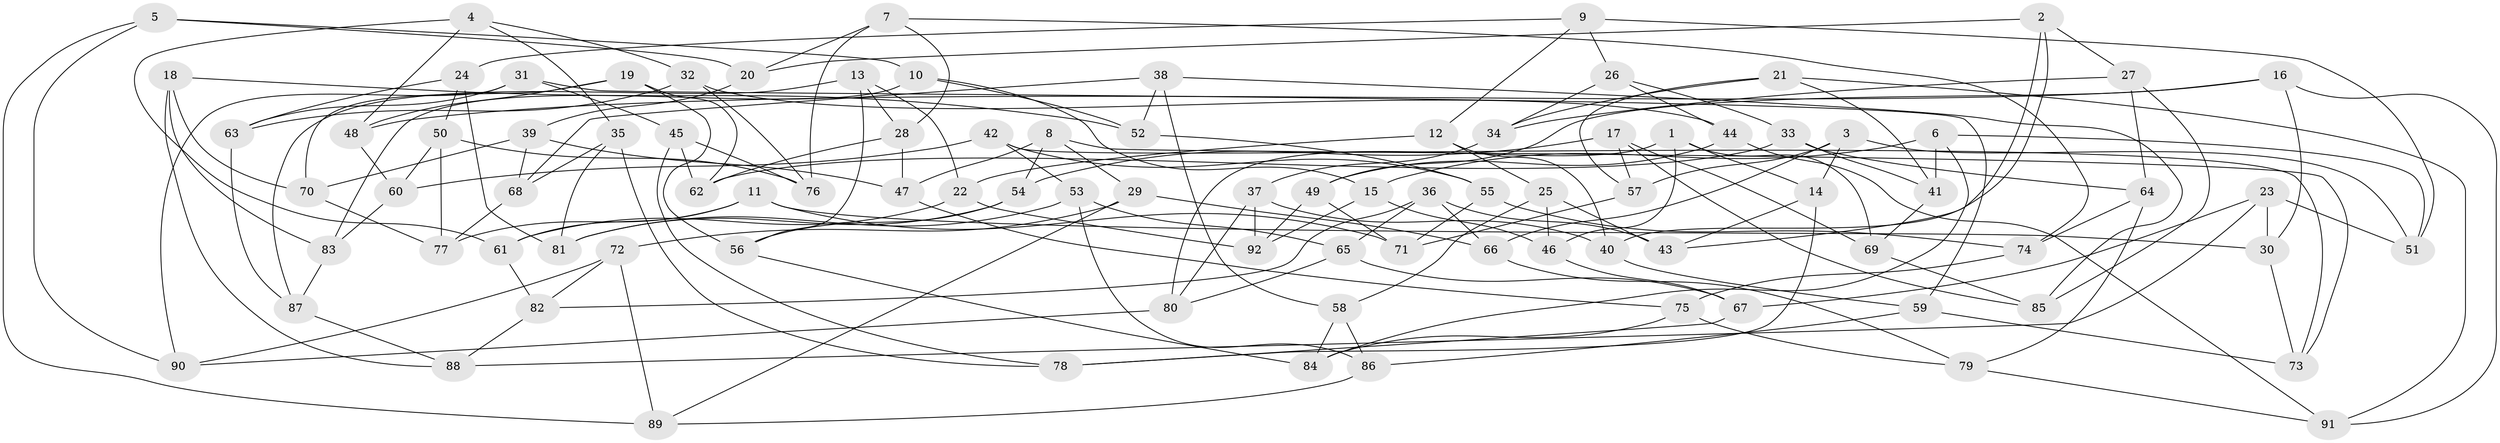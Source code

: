 // Generated by graph-tools (version 1.1) at 2025/27/03/09/25 03:27:01]
// undirected, 92 vertices, 184 edges
graph export_dot {
graph [start="1"]
  node [color=gray90,style=filled];
  1;
  2;
  3;
  4;
  5;
  6;
  7;
  8;
  9;
  10;
  11;
  12;
  13;
  14;
  15;
  16;
  17;
  18;
  19;
  20;
  21;
  22;
  23;
  24;
  25;
  26;
  27;
  28;
  29;
  30;
  31;
  32;
  33;
  34;
  35;
  36;
  37;
  38;
  39;
  40;
  41;
  42;
  43;
  44;
  45;
  46;
  47;
  48;
  49;
  50;
  51;
  52;
  53;
  54;
  55;
  56;
  57;
  58;
  59;
  60;
  61;
  62;
  63;
  64;
  65;
  66;
  67;
  68;
  69;
  70;
  71;
  72;
  73;
  74;
  75;
  76;
  77;
  78;
  79;
  80;
  81;
  82;
  83;
  84;
  85;
  86;
  87;
  88;
  89;
  90;
  91;
  92;
  1 -- 46;
  1 -- 14;
  1 -- 69;
  1 -- 80;
  2 -- 27;
  2 -- 43;
  2 -- 40;
  2 -- 20;
  3 -- 66;
  3 -- 51;
  3 -- 57;
  3 -- 14;
  4 -- 48;
  4 -- 32;
  4 -- 61;
  4 -- 35;
  5 -- 90;
  5 -- 89;
  5 -- 10;
  5 -- 20;
  6 -- 15;
  6 -- 84;
  6 -- 51;
  6 -- 41;
  7 -- 74;
  7 -- 76;
  7 -- 20;
  7 -- 28;
  8 -- 73;
  8 -- 29;
  8 -- 47;
  8 -- 54;
  9 -- 51;
  9 -- 24;
  9 -- 26;
  9 -- 12;
  10 -- 83;
  10 -- 52;
  10 -- 15;
  11 -- 71;
  11 -- 30;
  11 -- 77;
  11 -- 61;
  12 -- 25;
  12 -- 22;
  12 -- 40;
  13 -- 56;
  13 -- 28;
  13 -- 22;
  13 -- 87;
  14 -- 78;
  14 -- 43;
  15 -- 46;
  15 -- 92;
  16 -- 30;
  16 -- 49;
  16 -- 48;
  16 -- 91;
  17 -- 57;
  17 -- 69;
  17 -- 85;
  17 -- 54;
  18 -- 70;
  18 -- 88;
  18 -- 52;
  18 -- 83;
  19 -- 70;
  19 -- 56;
  19 -- 48;
  19 -- 62;
  20 -- 39;
  21 -- 57;
  21 -- 41;
  21 -- 34;
  21 -- 91;
  22 -- 92;
  22 -- 61;
  23 -- 51;
  23 -- 88;
  23 -- 67;
  23 -- 30;
  24 -- 50;
  24 -- 81;
  24 -- 63;
  25 -- 46;
  25 -- 58;
  25 -- 43;
  26 -- 33;
  26 -- 44;
  26 -- 34;
  27 -- 34;
  27 -- 64;
  27 -- 85;
  28 -- 62;
  28 -- 47;
  29 -- 66;
  29 -- 89;
  29 -- 72;
  30 -- 73;
  31 -- 90;
  31 -- 63;
  31 -- 59;
  31 -- 45;
  32 -- 76;
  32 -- 44;
  32 -- 63;
  33 -- 41;
  33 -- 62;
  33 -- 64;
  34 -- 37;
  35 -- 81;
  35 -- 78;
  35 -- 68;
  36 -- 82;
  36 -- 65;
  36 -- 66;
  36 -- 43;
  37 -- 80;
  37 -- 40;
  37 -- 92;
  38 -- 52;
  38 -- 85;
  38 -- 58;
  38 -- 68;
  39 -- 47;
  39 -- 70;
  39 -- 68;
  40 -- 59;
  41 -- 69;
  42 -- 60;
  42 -- 55;
  42 -- 73;
  42 -- 53;
  44 -- 91;
  44 -- 49;
  45 -- 76;
  45 -- 62;
  45 -- 78;
  46 -- 67;
  47 -- 75;
  48 -- 60;
  49 -- 71;
  49 -- 92;
  50 -- 77;
  50 -- 60;
  50 -- 76;
  52 -- 55;
  53 -- 81;
  53 -- 65;
  53 -- 86;
  54 -- 56;
  54 -- 81;
  55 -- 71;
  55 -- 74;
  56 -- 84;
  57 -- 71;
  58 -- 84;
  58 -- 86;
  59 -- 73;
  59 -- 86;
  60 -- 83;
  61 -- 82;
  63 -- 87;
  64 -- 74;
  64 -- 79;
  65 -- 80;
  65 -- 67;
  66 -- 79;
  67 -- 78;
  68 -- 77;
  69 -- 85;
  70 -- 77;
  72 -- 82;
  72 -- 89;
  72 -- 90;
  74 -- 75;
  75 -- 84;
  75 -- 79;
  79 -- 91;
  80 -- 90;
  82 -- 88;
  83 -- 87;
  86 -- 89;
  87 -- 88;
}

